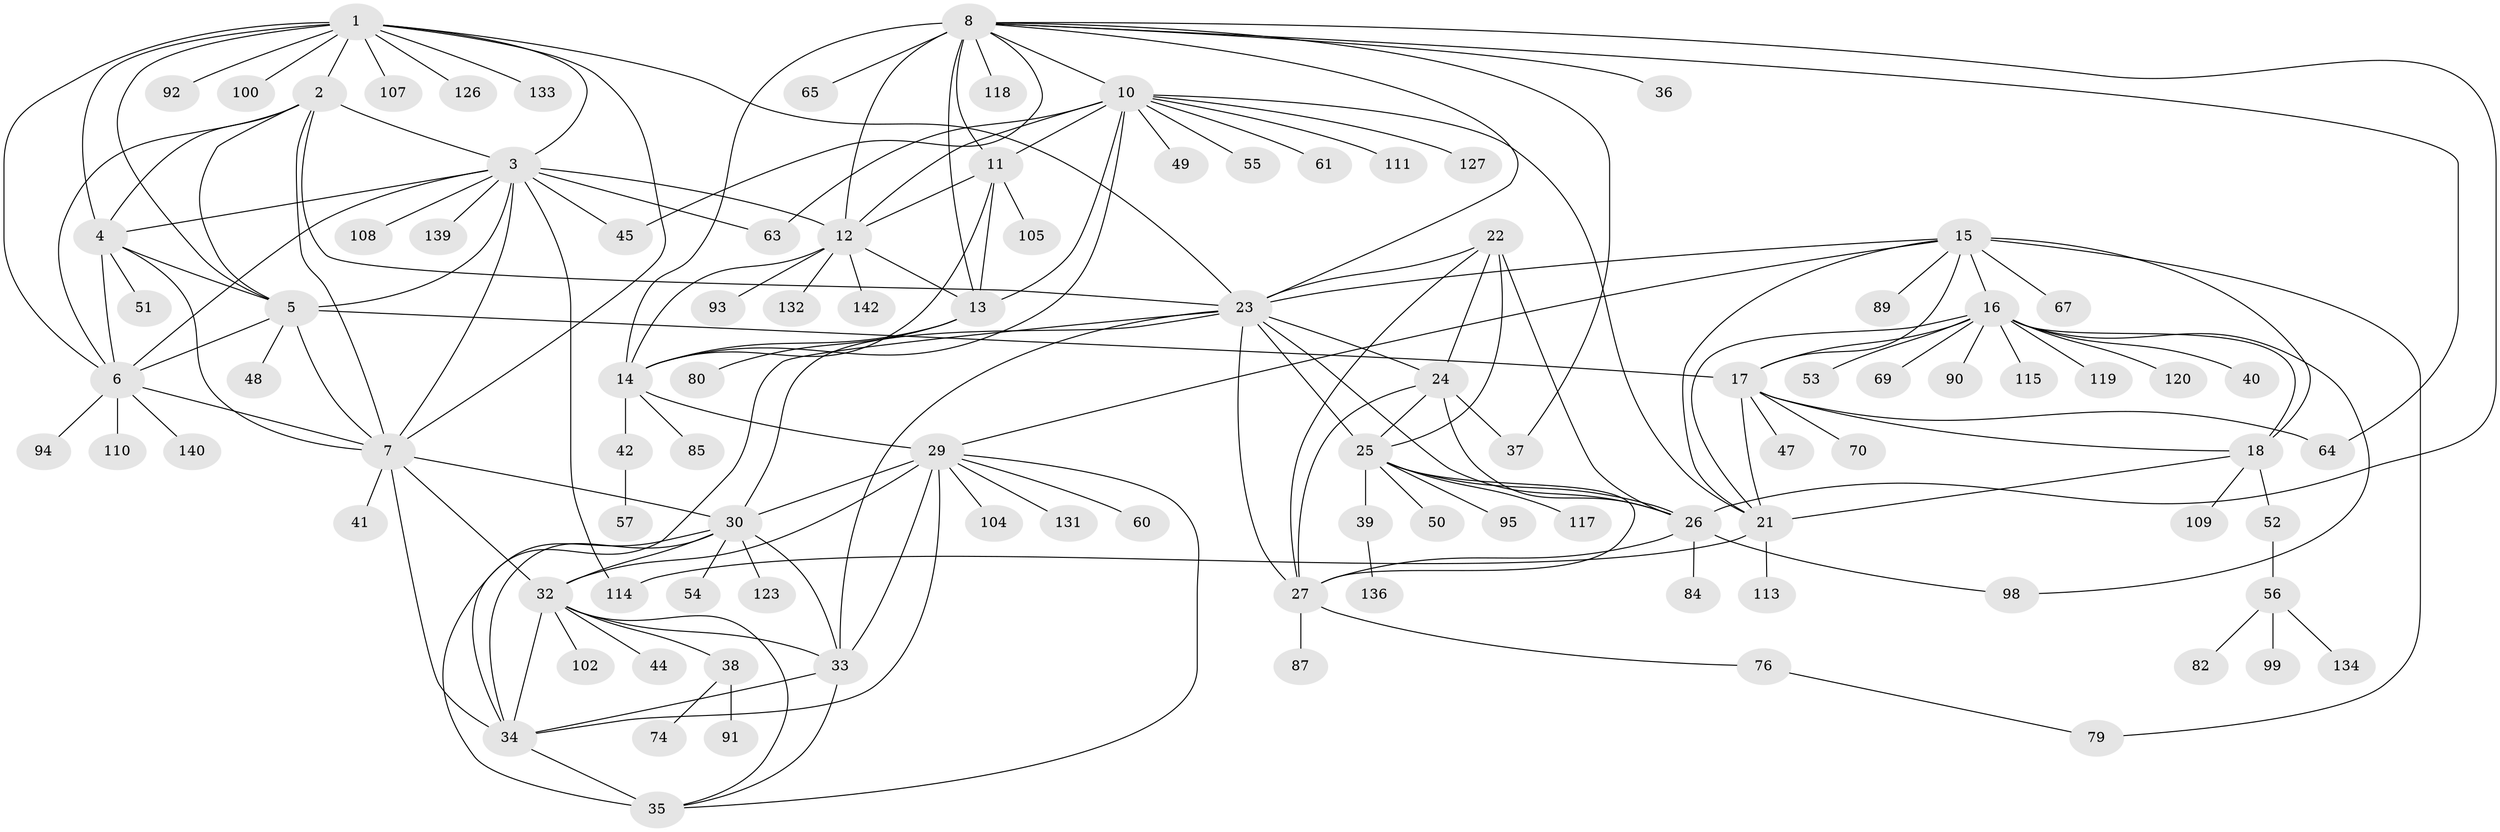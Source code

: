 // original degree distribution, {12: 0.03424657534246575, 7: 0.0547945205479452, 8: 0.03424657534246575, 9: 0.0410958904109589, 13: 0.0136986301369863, 10: 0.0273972602739726, 14: 0.00684931506849315, 11: 0.02054794520547945, 6: 0.00684931506849315, 3: 0.0547945205479452, 2: 0.13013698630136986, 1: 0.5616438356164384, 4: 0.00684931506849315, 5: 0.00684931506849315}
// Generated by graph-tools (version 1.1) at 2025/19/03/04/25 18:19:40]
// undirected, 102 vertices, 171 edges
graph export_dot {
graph [start="1"]
  node [color=gray90,style=filled];
  1;
  2;
  3;
  4;
  5;
  6;
  7 [super="+73+81+96+106+122"];
  8 [super="+75+9"];
  10;
  11;
  12;
  13 [super="+58+145"];
  14;
  15 [super="+19+97"];
  16;
  17 [super="+68"];
  18 [super="+20"];
  21;
  22 [super="+59"];
  23 [super="+146+135+103+66+28"];
  24;
  25;
  26;
  27;
  29 [super="+46"];
  30 [super="+31"];
  32;
  33 [super="+138+121+125"];
  34;
  35;
  36 [super="+144+72"];
  37;
  38;
  39;
  40;
  41;
  42 [super="+78"];
  44;
  45;
  47;
  48 [super="+62"];
  49;
  50;
  51;
  52 [super="+88"];
  53;
  54 [super="+143+86+83"];
  55;
  56 [super="+77"];
  57;
  60;
  61;
  63;
  64 [super="+124"];
  65;
  67;
  69;
  70;
  74;
  76 [super="+130"];
  79 [super="+128"];
  80;
  82;
  84;
  85;
  87;
  89;
  90;
  91;
  92;
  93 [super="+101+116"];
  94;
  95;
  98;
  99;
  100;
  102;
  104;
  105;
  107;
  108;
  109;
  110;
  111;
  113;
  114;
  115;
  117;
  118;
  119;
  120;
  123 [super="+141"];
  126;
  127;
  131;
  132;
  133;
  134;
  136;
  139;
  140;
  142;
  1 -- 2;
  1 -- 3;
  1 -- 4;
  1 -- 5;
  1 -- 6;
  1 -- 7;
  1 -- 92;
  1 -- 100;
  1 -- 107;
  1 -- 126;
  1 -- 133;
  1 -- 23;
  2 -- 3;
  2 -- 4;
  2 -- 5;
  2 -- 6;
  2 -- 7;
  2 -- 23;
  3 -- 4;
  3 -- 5;
  3 -- 6;
  3 -- 7;
  3 -- 12;
  3 -- 45;
  3 -- 63;
  3 -- 108;
  3 -- 114;
  3 -- 139;
  4 -- 5;
  4 -- 6;
  4 -- 7;
  4 -- 51;
  5 -- 6;
  5 -- 7;
  5 -- 17;
  5 -- 48;
  6 -- 7;
  6 -- 94;
  6 -- 110;
  6 -- 140;
  7 -- 30;
  7 -- 41;
  7 -- 32;
  7 -- 34;
  8 -- 10 [weight=2];
  8 -- 11 [weight=2];
  8 -- 12 [weight=2];
  8 -- 13 [weight=2];
  8 -- 14 [weight=2];
  8 -- 45;
  8 -- 65;
  8 -- 118;
  8 -- 23;
  8 -- 64;
  8 -- 36;
  8 -- 37;
  8 -- 26;
  10 -- 11;
  10 -- 12;
  10 -- 13;
  10 -- 14;
  10 -- 21;
  10 -- 49;
  10 -- 55;
  10 -- 61;
  10 -- 63;
  10 -- 111;
  10 -- 127;
  11 -- 12;
  11 -- 13;
  11 -- 14;
  11 -- 105;
  12 -- 13;
  12 -- 14;
  12 -- 93;
  12 -- 132;
  12 -- 142;
  13 -- 14;
  13 -- 80;
  14 -- 29;
  14 -- 42;
  14 -- 85;
  15 -- 16 [weight=2];
  15 -- 17 [weight=2];
  15 -- 18 [weight=4];
  15 -- 21 [weight=2];
  15 -- 29;
  15 -- 67;
  15 -- 79;
  15 -- 23 [weight=2];
  15 -- 89;
  16 -- 17;
  16 -- 18 [weight=2];
  16 -- 21;
  16 -- 40;
  16 -- 53;
  16 -- 69;
  16 -- 90;
  16 -- 98;
  16 -- 115;
  16 -- 119;
  16 -- 120;
  17 -- 18 [weight=2];
  17 -- 21;
  17 -- 47;
  17 -- 64;
  17 -- 70;
  18 -- 21 [weight=2];
  18 -- 109;
  18 -- 52;
  21 -- 113;
  21 -- 114;
  22 -- 23 [weight=2];
  22 -- 24;
  22 -- 25;
  22 -- 26;
  22 -- 27;
  23 -- 24 [weight=2];
  23 -- 25 [weight=2];
  23 -- 26 [weight=2];
  23 -- 27 [weight=2];
  23 -- 33 [weight=2];
  23 -- 34;
  23 -- 30;
  24 -- 25;
  24 -- 26;
  24 -- 27;
  24 -- 37;
  25 -- 26;
  25 -- 27;
  25 -- 39;
  25 -- 50;
  25 -- 95;
  25 -- 117;
  26 -- 27;
  26 -- 84;
  26 -- 98;
  27 -- 76;
  27 -- 87;
  29 -- 30 [weight=2];
  29 -- 32;
  29 -- 33;
  29 -- 34;
  29 -- 35;
  29 -- 60;
  29 -- 104;
  29 -- 131;
  30 -- 32 [weight=2];
  30 -- 33 [weight=2];
  30 -- 34 [weight=2];
  30 -- 35 [weight=2];
  30 -- 123;
  30 -- 54;
  32 -- 33;
  32 -- 34;
  32 -- 35;
  32 -- 38;
  32 -- 44;
  32 -- 102;
  33 -- 34;
  33 -- 35;
  34 -- 35;
  38 -- 74;
  38 -- 91;
  39 -- 136;
  42 -- 57;
  52 -- 56;
  56 -- 82;
  56 -- 99;
  56 -- 134;
  76 -- 79;
}
